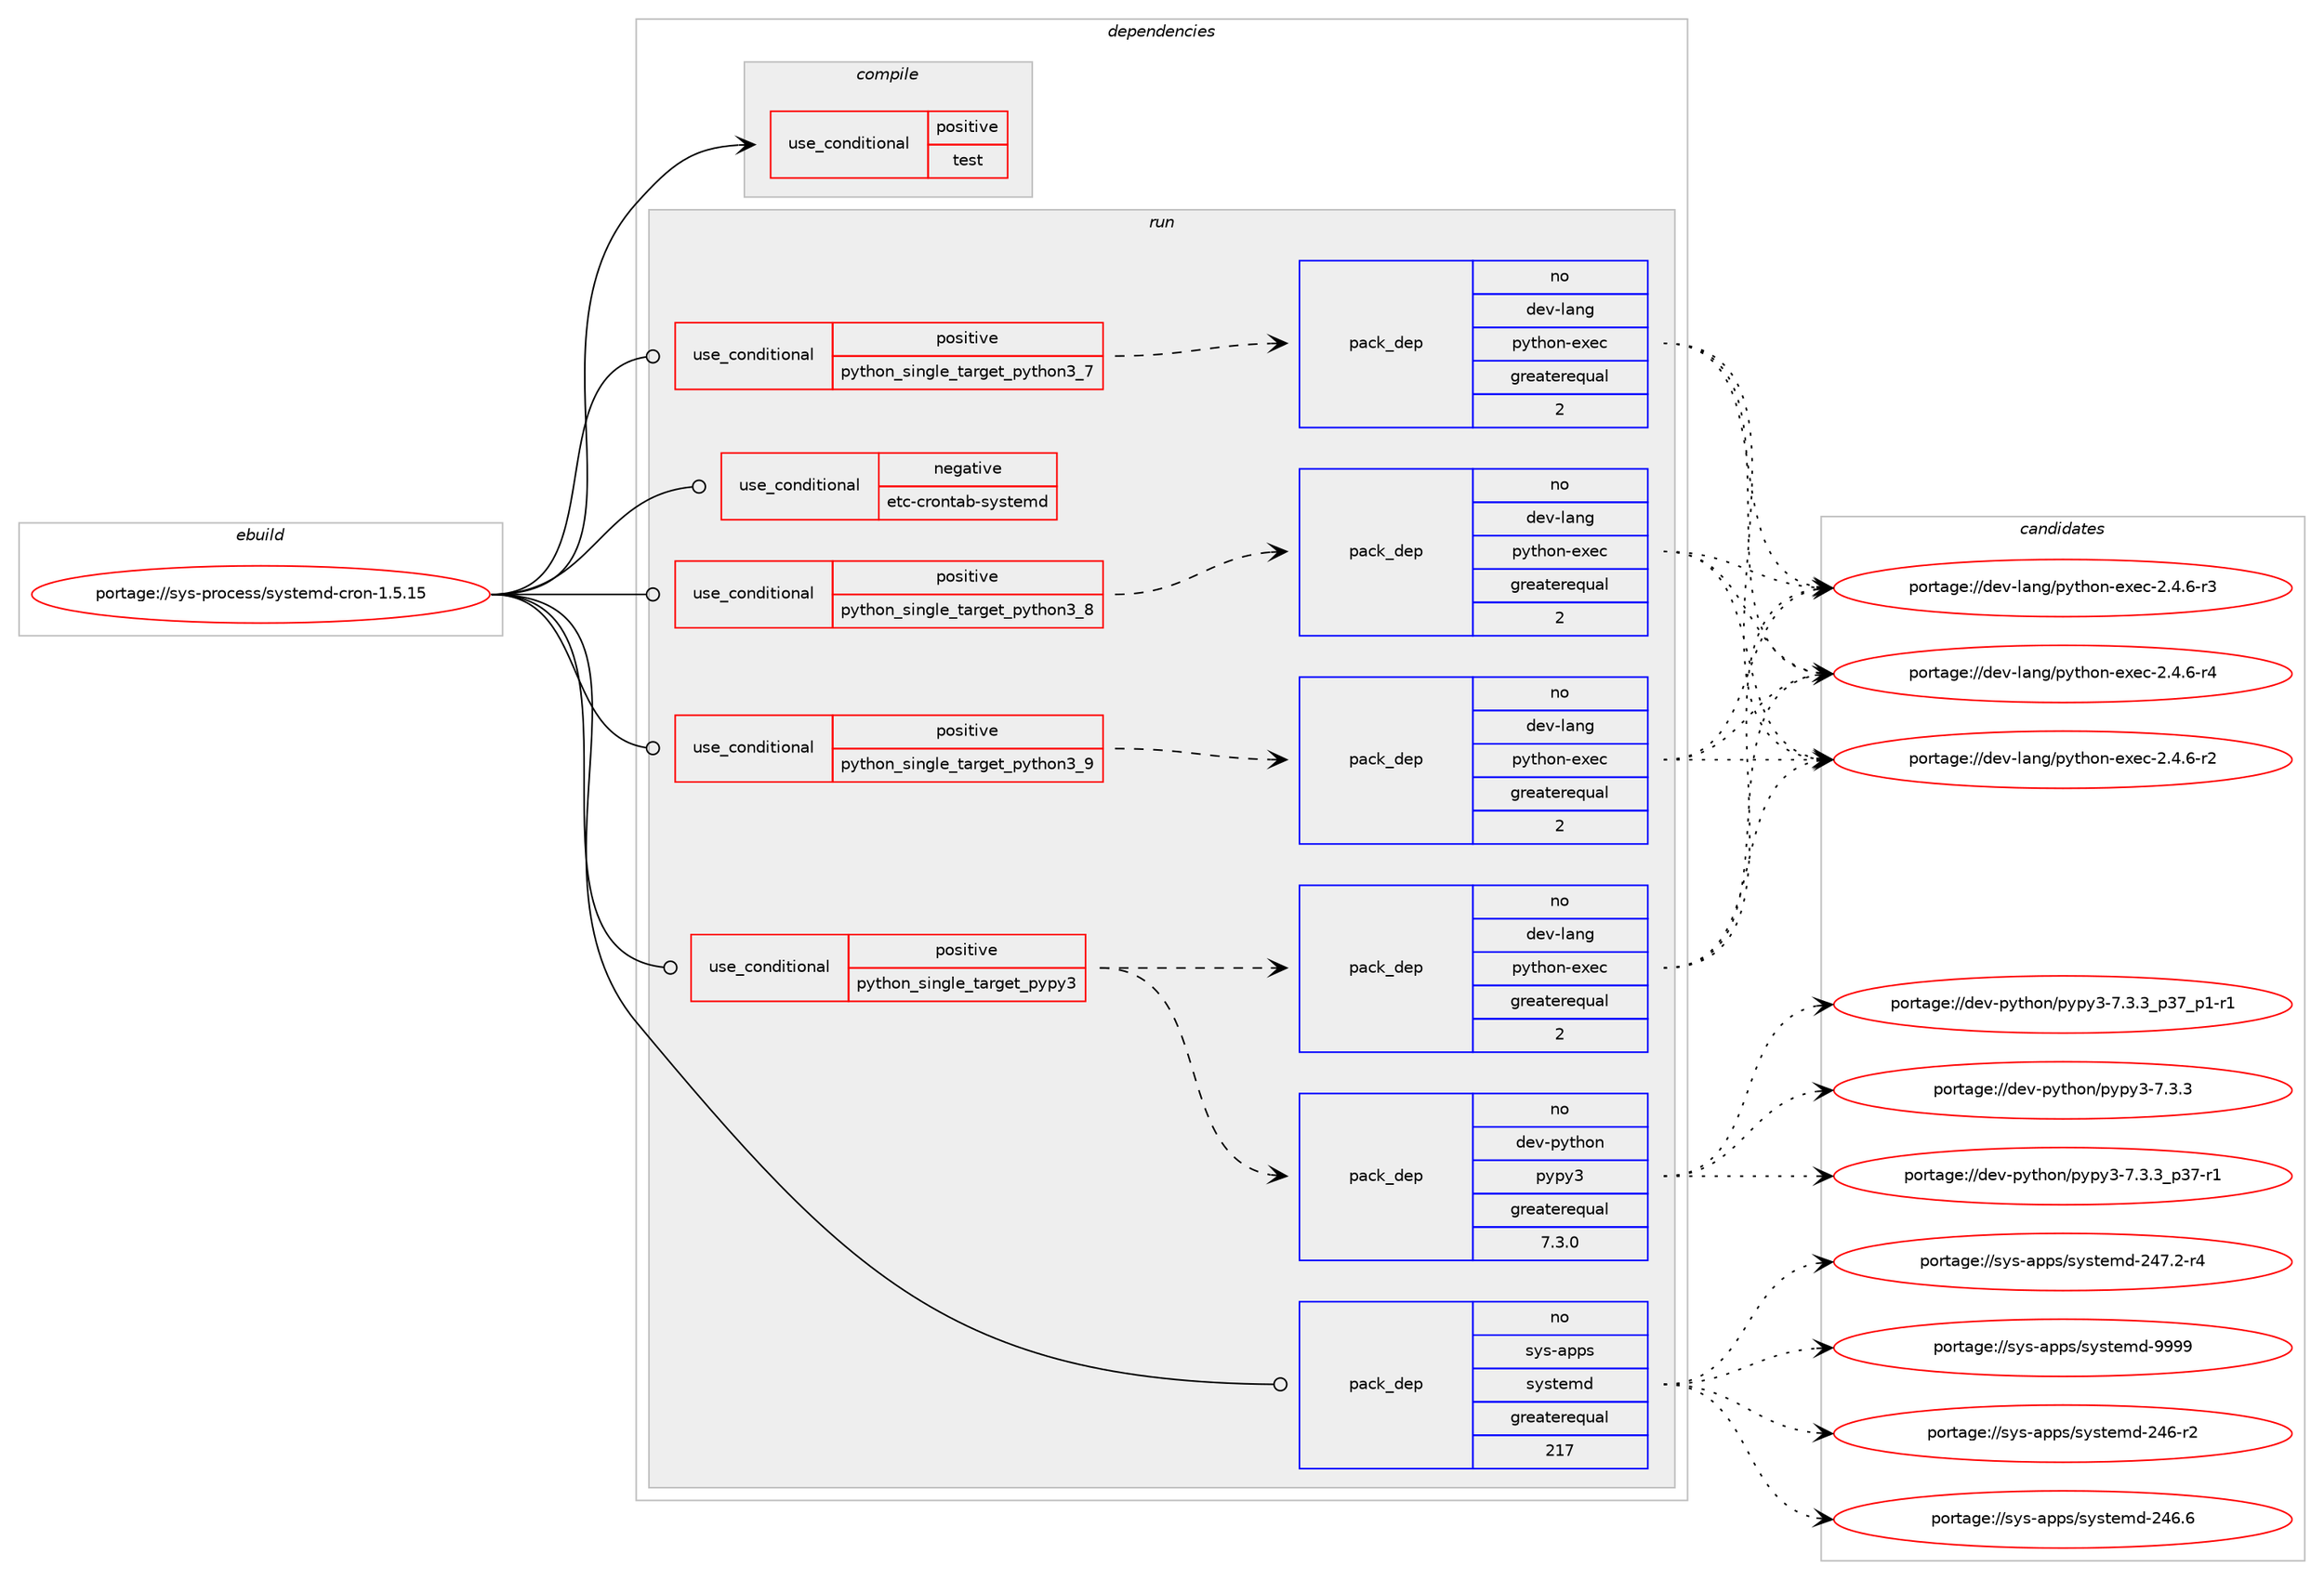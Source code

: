 digraph prolog {

# *************
# Graph options
# *************

newrank=true;
concentrate=true;
compound=true;
graph [rankdir=LR,fontname=Helvetica,fontsize=10,ranksep=1.5];#, ranksep=2.5, nodesep=0.2];
edge  [arrowhead=vee];
node  [fontname=Helvetica,fontsize=10];

# **********
# The ebuild
# **********

subgraph cluster_leftcol {
color=gray;
rank=same;
label=<<i>ebuild</i>>;
id [label="portage://sys-process/systemd-cron-1.5.15", color=red, width=4, href="../sys-process/systemd-cron-1.5.15.svg"];
}

# ****************
# The dependencies
# ****************

subgraph cluster_midcol {
color=gray;
label=<<i>dependencies</i>>;
subgraph cluster_compile {
fillcolor="#eeeeee";
style=filled;
label=<<i>compile</i>>;
subgraph cond2171 {
dependency3328 [label=<<TABLE BORDER="0" CELLBORDER="1" CELLSPACING="0" CELLPADDING="4"><TR><TD ROWSPAN="3" CELLPADDING="10">use_conditional</TD></TR><TR><TD>positive</TD></TR><TR><TD>test</TD></TR></TABLE>>, shape=none, color=red];
# *** BEGIN UNKNOWN DEPENDENCY TYPE (TODO) ***
# dependency3328 -> package_dependency(portage://sys-process/systemd-cron-1.5.15,install,no,sys-apps,man-db,none,[,,],[],[])
# *** END UNKNOWN DEPENDENCY TYPE (TODO) ***

# *** BEGIN UNKNOWN DEPENDENCY TYPE (TODO) ***
# dependency3328 -> package_dependency(portage://sys-process/systemd-cron-1.5.15,install,no,dev-python,pyflakes,none,[,,],[],[])
# *** END UNKNOWN DEPENDENCY TYPE (TODO) ***

}
id:e -> dependency3328:w [weight=20,style="solid",arrowhead="vee"];
# *** BEGIN UNKNOWN DEPENDENCY TYPE (TODO) ***
# id -> package_dependency(portage://sys-process/systemd-cron-1.5.15,install,no,sys-process,cronbase,none,[,,],[],[])
# *** END UNKNOWN DEPENDENCY TYPE (TODO) ***

}
subgraph cluster_compileandrun {
fillcolor="#eeeeee";
style=filled;
label=<<i>compile and run</i>>;
}
subgraph cluster_run {
fillcolor="#eeeeee";
style=filled;
label=<<i>run</i>>;
subgraph cond2172 {
dependency3329 [label=<<TABLE BORDER="0" CELLBORDER="1" CELLSPACING="0" CELLPADDING="4"><TR><TD ROWSPAN="3" CELLPADDING="10">use_conditional</TD></TR><TR><TD>negative</TD></TR><TR><TD>etc-crontab-systemd</TD></TR></TABLE>>, shape=none, color=red];
# *** BEGIN UNKNOWN DEPENDENCY TYPE (TODO) ***
# dependency3329 -> package_dependency(portage://sys-process/systemd-cron-1.5.15,run,weak,sys-process,dcron,none,[,,],[],[])
# *** END UNKNOWN DEPENDENCY TYPE (TODO) ***

}
id:e -> dependency3329:w [weight=20,style="solid",arrowhead="odot"];
subgraph cond2173 {
dependency3330 [label=<<TABLE BORDER="0" CELLBORDER="1" CELLSPACING="0" CELLPADDING="4"><TR><TD ROWSPAN="3" CELLPADDING="10">use_conditional</TD></TR><TR><TD>positive</TD></TR><TR><TD>python_single_target_pypy3</TD></TR></TABLE>>, shape=none, color=red];
subgraph pack1099 {
dependency3331 [label=<<TABLE BORDER="0" CELLBORDER="1" CELLSPACING="0" CELLPADDING="4" WIDTH="220"><TR><TD ROWSPAN="6" CELLPADDING="30">pack_dep</TD></TR><TR><TD WIDTH="110">no</TD></TR><TR><TD>dev-python</TD></TR><TR><TD>pypy3</TD></TR><TR><TD>greaterequal</TD></TR><TR><TD>7.3.0</TD></TR></TABLE>>, shape=none, color=blue];
}
dependency3330:e -> dependency3331:w [weight=20,style="dashed",arrowhead="vee"];
subgraph pack1100 {
dependency3332 [label=<<TABLE BORDER="0" CELLBORDER="1" CELLSPACING="0" CELLPADDING="4" WIDTH="220"><TR><TD ROWSPAN="6" CELLPADDING="30">pack_dep</TD></TR><TR><TD WIDTH="110">no</TD></TR><TR><TD>dev-lang</TD></TR><TR><TD>python-exec</TD></TR><TR><TD>greaterequal</TD></TR><TR><TD>2</TD></TR></TABLE>>, shape=none, color=blue];
}
dependency3330:e -> dependency3332:w [weight=20,style="dashed",arrowhead="vee"];
}
id:e -> dependency3330:w [weight=20,style="solid",arrowhead="odot"];
subgraph cond2174 {
dependency3333 [label=<<TABLE BORDER="0" CELLBORDER="1" CELLSPACING="0" CELLPADDING="4"><TR><TD ROWSPAN="3" CELLPADDING="10">use_conditional</TD></TR><TR><TD>positive</TD></TR><TR><TD>python_single_target_python3_7</TD></TR></TABLE>>, shape=none, color=red];
# *** BEGIN UNKNOWN DEPENDENCY TYPE (TODO) ***
# dependency3333 -> package_dependency(portage://sys-process/systemd-cron-1.5.15,run,no,dev-lang,python,none,[,,],[slot(3.7)],[])
# *** END UNKNOWN DEPENDENCY TYPE (TODO) ***

subgraph pack1101 {
dependency3334 [label=<<TABLE BORDER="0" CELLBORDER="1" CELLSPACING="0" CELLPADDING="4" WIDTH="220"><TR><TD ROWSPAN="6" CELLPADDING="30">pack_dep</TD></TR><TR><TD WIDTH="110">no</TD></TR><TR><TD>dev-lang</TD></TR><TR><TD>python-exec</TD></TR><TR><TD>greaterequal</TD></TR><TR><TD>2</TD></TR></TABLE>>, shape=none, color=blue];
}
dependency3333:e -> dependency3334:w [weight=20,style="dashed",arrowhead="vee"];
}
id:e -> dependency3333:w [weight=20,style="solid",arrowhead="odot"];
subgraph cond2175 {
dependency3335 [label=<<TABLE BORDER="0" CELLBORDER="1" CELLSPACING="0" CELLPADDING="4"><TR><TD ROWSPAN="3" CELLPADDING="10">use_conditional</TD></TR><TR><TD>positive</TD></TR><TR><TD>python_single_target_python3_8</TD></TR></TABLE>>, shape=none, color=red];
# *** BEGIN UNKNOWN DEPENDENCY TYPE (TODO) ***
# dependency3335 -> package_dependency(portage://sys-process/systemd-cron-1.5.15,run,no,dev-lang,python,none,[,,],[slot(3.8)],[])
# *** END UNKNOWN DEPENDENCY TYPE (TODO) ***

subgraph pack1102 {
dependency3336 [label=<<TABLE BORDER="0" CELLBORDER="1" CELLSPACING="0" CELLPADDING="4" WIDTH="220"><TR><TD ROWSPAN="6" CELLPADDING="30">pack_dep</TD></TR><TR><TD WIDTH="110">no</TD></TR><TR><TD>dev-lang</TD></TR><TR><TD>python-exec</TD></TR><TR><TD>greaterequal</TD></TR><TR><TD>2</TD></TR></TABLE>>, shape=none, color=blue];
}
dependency3335:e -> dependency3336:w [weight=20,style="dashed",arrowhead="vee"];
}
id:e -> dependency3335:w [weight=20,style="solid",arrowhead="odot"];
subgraph cond2176 {
dependency3337 [label=<<TABLE BORDER="0" CELLBORDER="1" CELLSPACING="0" CELLPADDING="4"><TR><TD ROWSPAN="3" CELLPADDING="10">use_conditional</TD></TR><TR><TD>positive</TD></TR><TR><TD>python_single_target_python3_9</TD></TR></TABLE>>, shape=none, color=red];
# *** BEGIN UNKNOWN DEPENDENCY TYPE (TODO) ***
# dependency3337 -> package_dependency(portage://sys-process/systemd-cron-1.5.15,run,no,dev-lang,python,none,[,,],[slot(3.9)],[])
# *** END UNKNOWN DEPENDENCY TYPE (TODO) ***

subgraph pack1103 {
dependency3338 [label=<<TABLE BORDER="0" CELLBORDER="1" CELLSPACING="0" CELLPADDING="4" WIDTH="220"><TR><TD ROWSPAN="6" CELLPADDING="30">pack_dep</TD></TR><TR><TD WIDTH="110">no</TD></TR><TR><TD>dev-lang</TD></TR><TR><TD>python-exec</TD></TR><TR><TD>greaterequal</TD></TR><TR><TD>2</TD></TR></TABLE>>, shape=none, color=blue];
}
dependency3337:e -> dependency3338:w [weight=20,style="dashed",arrowhead="vee"];
}
id:e -> dependency3337:w [weight=20,style="solid",arrowhead="odot"];
# *** BEGIN UNKNOWN DEPENDENCY TYPE (TODO) ***
# id -> package_dependency(portage://sys-process/systemd-cron-1.5.15,run,no,sys-apps,debianutils,none,[,,],[],[])
# *** END UNKNOWN DEPENDENCY TYPE (TODO) ***

subgraph pack1104 {
dependency3339 [label=<<TABLE BORDER="0" CELLBORDER="1" CELLSPACING="0" CELLPADDING="4" WIDTH="220"><TR><TD ROWSPAN="6" CELLPADDING="30">pack_dep</TD></TR><TR><TD WIDTH="110">no</TD></TR><TR><TD>sys-apps</TD></TR><TR><TD>systemd</TD></TR><TR><TD>greaterequal</TD></TR><TR><TD>217</TD></TR></TABLE>>, shape=none, color=blue];
}
id:e -> dependency3339:w [weight=20,style="solid",arrowhead="odot"];
# *** BEGIN UNKNOWN DEPENDENCY TYPE (TODO) ***
# id -> package_dependency(portage://sys-process/systemd-cron-1.5.15,run,no,sys-process,cronbase,none,[,,],[],[])
# *** END UNKNOWN DEPENDENCY TYPE (TODO) ***

# *** BEGIN UNKNOWN DEPENDENCY TYPE (TODO) ***
# id -> package_dependency(portage://sys-process/systemd-cron-1.5.15,run,weak,sys-process,cronie,none,[,,],[],[use(enable(anacron),none)])
# *** END UNKNOWN DEPENDENCY TYPE (TODO) ***

}
}

# **************
# The candidates
# **************

subgraph cluster_choices {
rank=same;
color=gray;
label=<<i>candidates</i>>;

subgraph choice1099 {
color=black;
nodesep=1;
choice100101118451121211161041111104711212111212151455546514651 [label="portage://dev-python/pypy3-7.3.3", color=red, width=4,href="../dev-python/pypy3-7.3.3.svg"];
choice1001011184511212111610411111047112121112121514555465146519511251554511449 [label="portage://dev-python/pypy3-7.3.3_p37-r1", color=red, width=4,href="../dev-python/pypy3-7.3.3_p37-r1.svg"];
choice10010111845112121116104111110471121211121215145554651465195112515595112494511449 [label="portage://dev-python/pypy3-7.3.3_p37_p1-r1", color=red, width=4,href="../dev-python/pypy3-7.3.3_p37_p1-r1.svg"];
dependency3331:e -> choice100101118451121211161041111104711212111212151455546514651:w [style=dotted,weight="100"];
dependency3331:e -> choice1001011184511212111610411111047112121112121514555465146519511251554511449:w [style=dotted,weight="100"];
dependency3331:e -> choice10010111845112121116104111110471121211121215145554651465195112515595112494511449:w [style=dotted,weight="100"];
}
subgraph choice1100 {
color=black;
nodesep=1;
choice10010111845108971101034711212111610411111045101120101994550465246544511450 [label="portage://dev-lang/python-exec-2.4.6-r2", color=red, width=4,href="../dev-lang/python-exec-2.4.6-r2.svg"];
choice10010111845108971101034711212111610411111045101120101994550465246544511451 [label="portage://dev-lang/python-exec-2.4.6-r3", color=red, width=4,href="../dev-lang/python-exec-2.4.6-r3.svg"];
choice10010111845108971101034711212111610411111045101120101994550465246544511452 [label="portage://dev-lang/python-exec-2.4.6-r4", color=red, width=4,href="../dev-lang/python-exec-2.4.6-r4.svg"];
dependency3332:e -> choice10010111845108971101034711212111610411111045101120101994550465246544511450:w [style=dotted,weight="100"];
dependency3332:e -> choice10010111845108971101034711212111610411111045101120101994550465246544511451:w [style=dotted,weight="100"];
dependency3332:e -> choice10010111845108971101034711212111610411111045101120101994550465246544511452:w [style=dotted,weight="100"];
}
subgraph choice1101 {
color=black;
nodesep=1;
choice10010111845108971101034711212111610411111045101120101994550465246544511450 [label="portage://dev-lang/python-exec-2.4.6-r2", color=red, width=4,href="../dev-lang/python-exec-2.4.6-r2.svg"];
choice10010111845108971101034711212111610411111045101120101994550465246544511451 [label="portage://dev-lang/python-exec-2.4.6-r3", color=red, width=4,href="../dev-lang/python-exec-2.4.6-r3.svg"];
choice10010111845108971101034711212111610411111045101120101994550465246544511452 [label="portage://dev-lang/python-exec-2.4.6-r4", color=red, width=4,href="../dev-lang/python-exec-2.4.6-r4.svg"];
dependency3334:e -> choice10010111845108971101034711212111610411111045101120101994550465246544511450:w [style=dotted,weight="100"];
dependency3334:e -> choice10010111845108971101034711212111610411111045101120101994550465246544511451:w [style=dotted,weight="100"];
dependency3334:e -> choice10010111845108971101034711212111610411111045101120101994550465246544511452:w [style=dotted,weight="100"];
}
subgraph choice1102 {
color=black;
nodesep=1;
choice10010111845108971101034711212111610411111045101120101994550465246544511450 [label="portage://dev-lang/python-exec-2.4.6-r2", color=red, width=4,href="../dev-lang/python-exec-2.4.6-r2.svg"];
choice10010111845108971101034711212111610411111045101120101994550465246544511451 [label="portage://dev-lang/python-exec-2.4.6-r3", color=red, width=4,href="../dev-lang/python-exec-2.4.6-r3.svg"];
choice10010111845108971101034711212111610411111045101120101994550465246544511452 [label="portage://dev-lang/python-exec-2.4.6-r4", color=red, width=4,href="../dev-lang/python-exec-2.4.6-r4.svg"];
dependency3336:e -> choice10010111845108971101034711212111610411111045101120101994550465246544511450:w [style=dotted,weight="100"];
dependency3336:e -> choice10010111845108971101034711212111610411111045101120101994550465246544511451:w [style=dotted,weight="100"];
dependency3336:e -> choice10010111845108971101034711212111610411111045101120101994550465246544511452:w [style=dotted,weight="100"];
}
subgraph choice1103 {
color=black;
nodesep=1;
choice10010111845108971101034711212111610411111045101120101994550465246544511450 [label="portage://dev-lang/python-exec-2.4.6-r2", color=red, width=4,href="../dev-lang/python-exec-2.4.6-r2.svg"];
choice10010111845108971101034711212111610411111045101120101994550465246544511451 [label="portage://dev-lang/python-exec-2.4.6-r3", color=red, width=4,href="../dev-lang/python-exec-2.4.6-r3.svg"];
choice10010111845108971101034711212111610411111045101120101994550465246544511452 [label="portage://dev-lang/python-exec-2.4.6-r4", color=red, width=4,href="../dev-lang/python-exec-2.4.6-r4.svg"];
dependency3338:e -> choice10010111845108971101034711212111610411111045101120101994550465246544511450:w [style=dotted,weight="100"];
dependency3338:e -> choice10010111845108971101034711212111610411111045101120101994550465246544511451:w [style=dotted,weight="100"];
dependency3338:e -> choice10010111845108971101034711212111610411111045101120101994550465246544511452:w [style=dotted,weight="100"];
}
subgraph choice1104 {
color=black;
nodesep=1;
choice115121115459711211211547115121115116101109100455052544511450 [label="portage://sys-apps/systemd-246-r2", color=red, width=4,href="../sys-apps/systemd-246-r2.svg"];
choice115121115459711211211547115121115116101109100455052544654 [label="portage://sys-apps/systemd-246.6", color=red, width=4,href="../sys-apps/systemd-246.6.svg"];
choice1151211154597112112115471151211151161011091004550525546504511452 [label="portage://sys-apps/systemd-247.2-r4", color=red, width=4,href="../sys-apps/systemd-247.2-r4.svg"];
choice1151211154597112112115471151211151161011091004557575757 [label="portage://sys-apps/systemd-9999", color=red, width=4,href="../sys-apps/systemd-9999.svg"];
dependency3339:e -> choice115121115459711211211547115121115116101109100455052544511450:w [style=dotted,weight="100"];
dependency3339:e -> choice115121115459711211211547115121115116101109100455052544654:w [style=dotted,weight="100"];
dependency3339:e -> choice1151211154597112112115471151211151161011091004550525546504511452:w [style=dotted,weight="100"];
dependency3339:e -> choice1151211154597112112115471151211151161011091004557575757:w [style=dotted,weight="100"];
}
}

}

